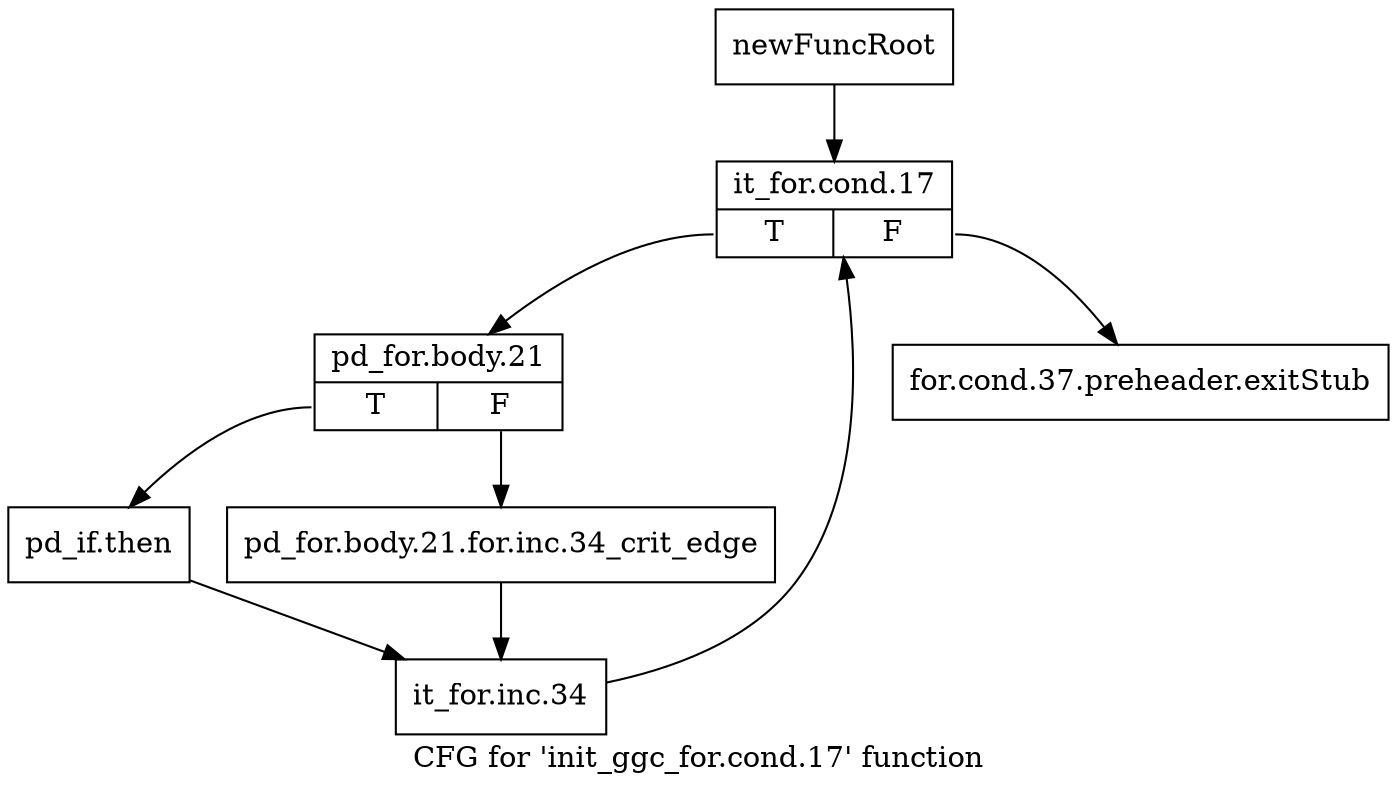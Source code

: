 digraph "CFG for 'init_ggc_for.cond.17' function" {
	label="CFG for 'init_ggc_for.cond.17' function";

	Node0xc6af950 [shape=record,label="{newFuncRoot}"];
	Node0xc6af950 -> Node0xc6af9f0;
	Node0xc6af9a0 [shape=record,label="{for.cond.37.preheader.exitStub}"];
	Node0xc6af9f0 [shape=record,label="{it_for.cond.17|{<s0>T|<s1>F}}"];
	Node0xc6af9f0:s0 -> Node0xc6afa40;
	Node0xc6af9f0:s1 -> Node0xc6af9a0;
	Node0xc6afa40 [shape=record,label="{pd_for.body.21|{<s0>T|<s1>F}}"];
	Node0xc6afa40:s0 -> Node0xc6aff20;
	Node0xc6afa40:s1 -> Node0xc6afed0;
	Node0xc6afed0 [shape=record,label="{pd_for.body.21.for.inc.34_crit_edge}"];
	Node0xc6afed0 -> Node0xc6aff70;
	Node0xc6aff20 [shape=record,label="{pd_if.then}"];
	Node0xc6aff20 -> Node0xc6aff70;
	Node0xc6aff70 [shape=record,label="{it_for.inc.34}"];
	Node0xc6aff70 -> Node0xc6af9f0;
}
